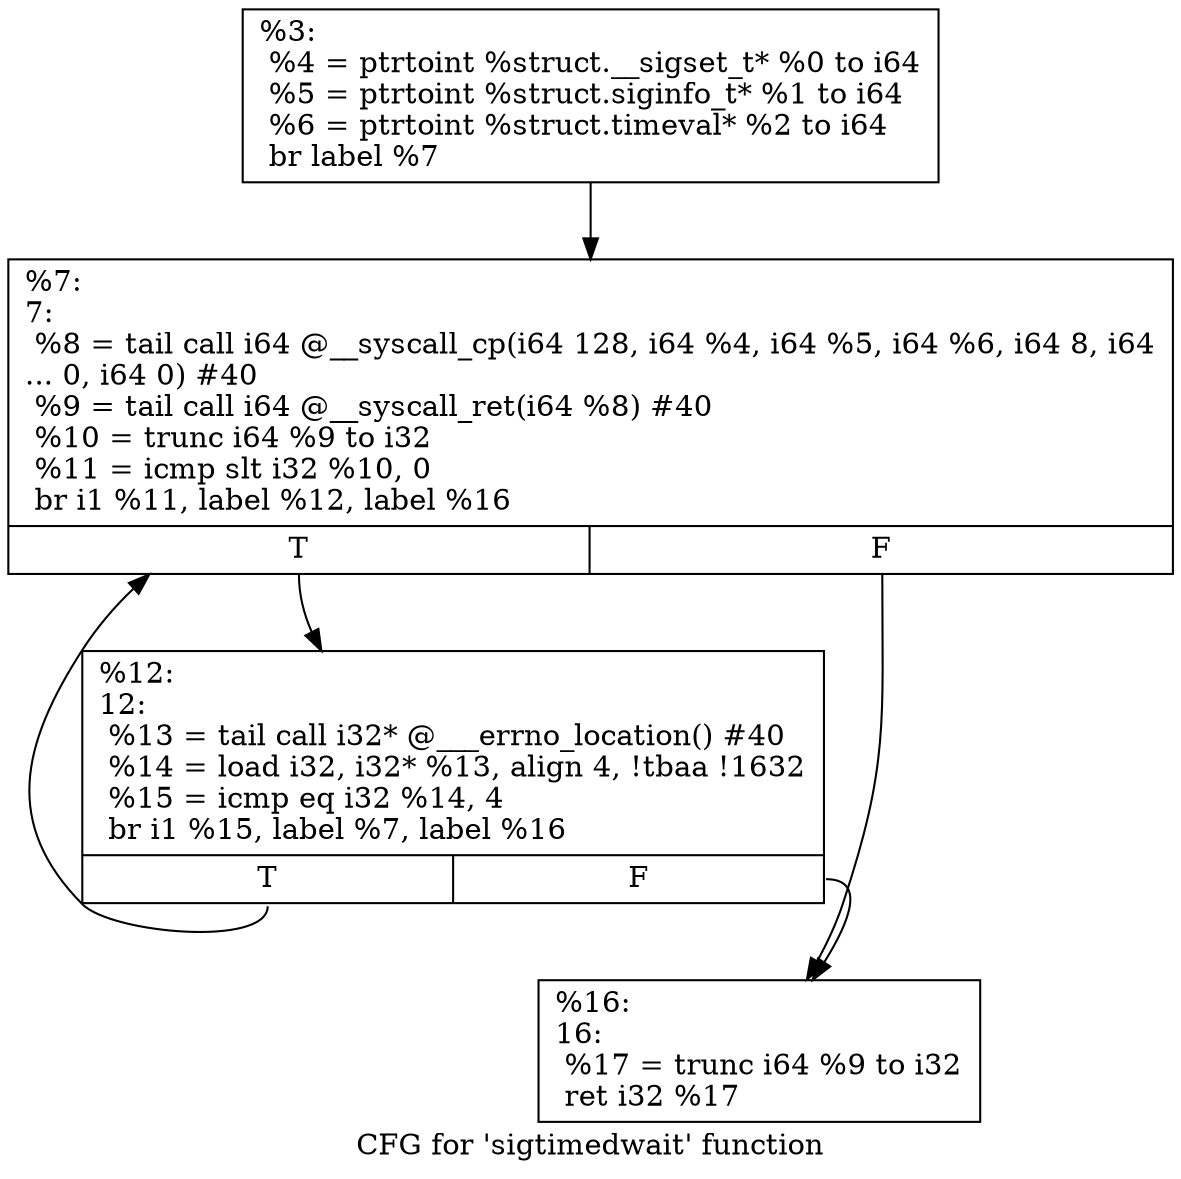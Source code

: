 digraph "CFG for 'sigtimedwait' function" {
	label="CFG for 'sigtimedwait' function";

	Node0x1a090d0 [shape=record,label="{%3:\l  %4 = ptrtoint %struct.__sigset_t* %0 to i64\l  %5 = ptrtoint %struct.siginfo_t* %1 to i64\l  %6 = ptrtoint %struct.timeval* %2 to i64\l  br label %7\l}"];
	Node0x1a090d0 -> Node0x1a091a0;
	Node0x1a091a0 [shape=record,label="{%7:\l7:                                                \l  %8 = tail call i64 @__syscall_cp(i64 128, i64 %4, i64 %5, i64 %6, i64 8, i64\l... 0, i64 0) #40\l  %9 = tail call i64 @__syscall_ret(i64 %8) #40\l  %10 = trunc i64 %9 to i32\l  %11 = icmp slt i32 %10, 0\l  br i1 %11, label %12, label %16\l|{<s0>T|<s1>F}}"];
	Node0x1a091a0:s0 -> Node0x1a091f0;
	Node0x1a091a0:s1 -> Node0x1a09240;
	Node0x1a091f0 [shape=record,label="{%12:\l12:                                               \l  %13 = tail call i32* @___errno_location() #40\l  %14 = load i32, i32* %13, align 4, !tbaa !1632\l  %15 = icmp eq i32 %14, 4\l  br i1 %15, label %7, label %16\l|{<s0>T|<s1>F}}"];
	Node0x1a091f0:s0 -> Node0x1a091a0;
	Node0x1a091f0:s1 -> Node0x1a09240;
	Node0x1a09240 [shape=record,label="{%16:\l16:                                               \l  %17 = trunc i64 %9 to i32\l  ret i32 %17\l}"];
}
